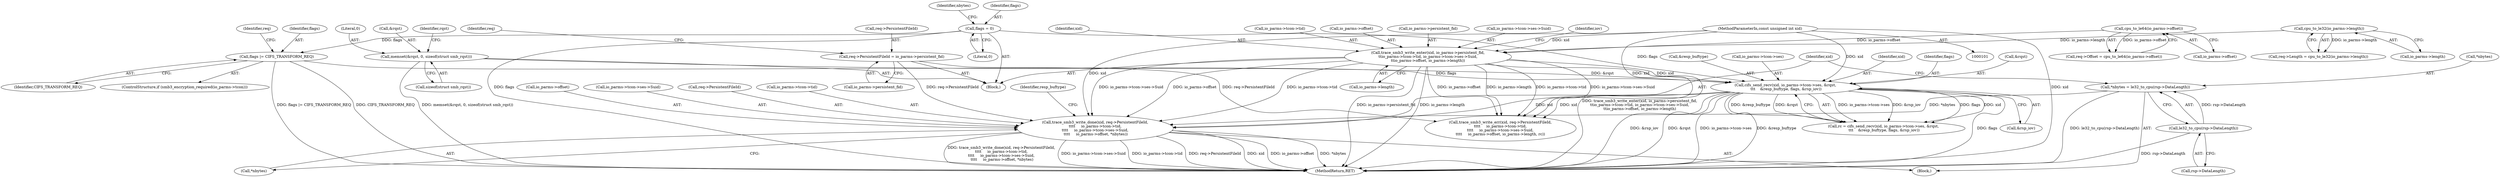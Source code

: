 digraph "0_linux_6a3eb3360667170988f8a6477f6686242061488a@API" {
"1000365" [label="(Call,trace_smb3_write_done(xid, req->PersistentFileId,\n\t\t\t\t     io_parms->tcon->tid,\n\t\t\t\t     io_parms->tcon->ses->Suid,\n \t\t\t\t     io_parms->offset, *nbytes))"];
"1000297" [label="(Call,cifs_send_recv(xid, io_parms->tcon->ses, &rqst,\n \t\t\t    &resp_buftype, flags, &rsp_iov))"];
"1000236" [label="(Call,trace_smb3_write_enter(xid, io_parms->persistent_fid,\n\t\tio_parms->tcon->tid, io_parms->tcon->ses->Suid,\n\t\tio_parms->offset, io_parms->length))"];
"1000102" [label="(MethodParameterIn,const unsigned int xid)"];
"1000227" [label="(Call,cpu_to_le64(io_parms->offset))"];
"1000219" [label="(Call,cpu_to_le32(io_parms->length))"];
"1000277" [label="(Call,memset(&rqst, 0, sizeof(struct smb_rqst)))"];
"1000124" [label="(Call,flags = 0)"];
"1000173" [label="(Call,flags |= CIFS_TRANSFORM_REQ)"];
"1000186" [label="(Call,req->PersistentFileId = io_parms->persistent_fid)"];
"1000358" [label="(Call,*nbytes = le32_to_cpu(rsp->DataLength))"];
"1000361" [label="(Call,le32_to_cpu(rsp->DataLength))"];
"1000246" [label="(Call,io_parms->tcon->ses->Suid)"];
"1000174" [label="(Identifier,flags)"];
"1000186" [label="(Call,req->PersistentFileId = io_parms->persistent_fid)"];
"1000365" [label="(Call,trace_smb3_write_done(xid, req->PersistentFileId,\n\t\t\t\t     io_parms->tcon->tid,\n\t\t\t\t     io_parms->tcon->ses->Suid,\n \t\t\t\t     io_parms->offset, *nbytes))"];
"1000173" [label="(Call,flags |= CIFS_TRANSFORM_REQ)"];
"1000190" [label="(Call,io_parms->persistent_fid)"];
"1000298" [label="(Identifier,xid)"];
"1000223" [label="(Call,req->Offset = cpu_to_le64(io_parms->offset))"];
"1000278" [label="(Call,&rqst)"];
"1000358" [label="(Call,*nbytes = le32_to_cpu(rsp->DataLength))"];
"1000219" [label="(Call,cpu_to_le32(io_parms->length))"];
"1000130" [label="(Identifier,nbytes)"];
"1000361" [label="(Call,le32_to_cpu(rsp->DataLength))"];
"1000262" [label="(Identifier,iov)"];
"1000126" [label="(Literal,0)"];
"1000382" [label="(Call,io_parms->offset)"];
"1000375" [label="(Call,io_parms->tcon->ses->Suid)"];
"1000175" [label="(Identifier,CIFS_TRANSFORM_REQ)"];
"1000323" [label="(Call,trace_smb3_write_err(xid, req->PersistentFileId,\n\t\t\t\t     io_parms->tcon->tid,\n\t\t\t\t     io_parms->tcon->ses->Suid,\n\t\t\t\t     io_parms->offset, io_parms->length, rc))"];
"1000359" [label="(Call,*nbytes)"];
"1000362" [label="(Call,rsp->DataLength)"];
"1000297" [label="(Call,cifs_send_recv(xid, io_parms->tcon->ses, &rqst,\n \t\t\t    &resp_buftype, flags, &rsp_iov))"];
"1000277" [label="(Call,memset(&rqst, 0, sizeof(struct smb_rqst)))"];
"1000367" [label="(Call,req->PersistentFileId)"];
"1000215" [label="(Call,req->Length = cpu_to_le32(io_parms->length))"];
"1000285" [label="(Identifier,rqst)"];
"1000280" [label="(Literal,0)"];
"1000102" [label="(MethodParameterIn,const unsigned int xid)"];
"1000237" [label="(Identifier,xid)"];
"1000125" [label="(Identifier,flags)"];
"1000309" [label="(Call,&rsp_iov)"];
"1000392" [label="(MethodReturn,RET)"];
"1000366" [label="(Identifier,xid)"];
"1000256" [label="(Call,io_parms->length)"];
"1000241" [label="(Call,io_parms->tcon->tid)"];
"1000227" [label="(Call,cpu_to_le64(io_parms->offset))"];
"1000179" [label="(Identifier,req)"];
"1000357" [label="(Block,)"];
"1000228" [label="(Call,io_parms->offset)"];
"1000195" [label="(Identifier,req)"];
"1000124" [label="(Call,flags = 0)"];
"1000308" [label="(Identifier,flags)"];
"1000107" [label="(Block,)"];
"1000370" [label="(Call,io_parms->tcon->tid)"];
"1000253" [label="(Call,io_parms->offset)"];
"1000220" [label="(Call,io_parms->length)"];
"1000388" [label="(Identifier,resp_buftype)"];
"1000304" [label="(Call,&rqst)"];
"1000168" [label="(ControlStructure,if (smb3_encryption_required(io_parms->tcon)))"];
"1000306" [label="(Call,&resp_buftype)"];
"1000299" [label="(Call,io_parms->tcon->ses)"];
"1000238" [label="(Call,io_parms->persistent_fid)"];
"1000187" [label="(Call,req->PersistentFileId)"];
"1000295" [label="(Call,rc = cifs_send_recv(xid, io_parms->tcon->ses, &rqst,\n \t\t\t    &resp_buftype, flags, &rsp_iov))"];
"1000236" [label="(Call,trace_smb3_write_enter(xid, io_parms->persistent_fid,\n\t\tio_parms->tcon->tid, io_parms->tcon->ses->Suid,\n\t\tio_parms->offset, io_parms->length))"];
"1000385" [label="(Call,*nbytes)"];
"1000281" [label="(Call,sizeof(struct smb_rqst))"];
"1000365" -> "1000357"  [label="AST: "];
"1000365" -> "1000385"  [label="CFG: "];
"1000366" -> "1000365"  [label="AST: "];
"1000367" -> "1000365"  [label="AST: "];
"1000370" -> "1000365"  [label="AST: "];
"1000375" -> "1000365"  [label="AST: "];
"1000382" -> "1000365"  [label="AST: "];
"1000385" -> "1000365"  [label="AST: "];
"1000388" -> "1000365"  [label="CFG: "];
"1000365" -> "1000392"  [label="DDG: trace_smb3_write_done(xid, req->PersistentFileId,\n\t\t\t\t     io_parms->tcon->tid,\n\t\t\t\t     io_parms->tcon->ses->Suid,\n \t\t\t\t     io_parms->offset, *nbytes)"];
"1000365" -> "1000392"  [label="DDG: io_parms->tcon->ses->Suid"];
"1000365" -> "1000392"  [label="DDG: io_parms->tcon->tid"];
"1000365" -> "1000392"  [label="DDG: req->PersistentFileId"];
"1000365" -> "1000392"  [label="DDG: xid"];
"1000365" -> "1000392"  [label="DDG: io_parms->offset"];
"1000365" -> "1000392"  [label="DDG: *nbytes"];
"1000297" -> "1000365"  [label="DDG: xid"];
"1000102" -> "1000365"  [label="DDG: xid"];
"1000186" -> "1000365"  [label="DDG: req->PersistentFileId"];
"1000236" -> "1000365"  [label="DDG: io_parms->tcon->tid"];
"1000236" -> "1000365"  [label="DDG: io_parms->tcon->ses->Suid"];
"1000236" -> "1000365"  [label="DDG: io_parms->offset"];
"1000358" -> "1000365"  [label="DDG: *nbytes"];
"1000297" -> "1000295"  [label="AST: "];
"1000297" -> "1000309"  [label="CFG: "];
"1000298" -> "1000297"  [label="AST: "];
"1000299" -> "1000297"  [label="AST: "];
"1000304" -> "1000297"  [label="AST: "];
"1000306" -> "1000297"  [label="AST: "];
"1000308" -> "1000297"  [label="AST: "];
"1000309" -> "1000297"  [label="AST: "];
"1000295" -> "1000297"  [label="CFG: "];
"1000297" -> "1000392"  [label="DDG: &rsp_iov"];
"1000297" -> "1000392"  [label="DDG: &rqst"];
"1000297" -> "1000392"  [label="DDG: io_parms->tcon->ses"];
"1000297" -> "1000392"  [label="DDG: &resp_buftype"];
"1000297" -> "1000392"  [label="DDG: flags"];
"1000297" -> "1000295"  [label="DDG: io_parms->tcon->ses"];
"1000297" -> "1000295"  [label="DDG: &rsp_iov"];
"1000297" -> "1000295"  [label="DDG: flags"];
"1000297" -> "1000295"  [label="DDG: xid"];
"1000297" -> "1000295"  [label="DDG: &resp_buftype"];
"1000297" -> "1000295"  [label="DDG: &rqst"];
"1000236" -> "1000297"  [label="DDG: xid"];
"1000102" -> "1000297"  [label="DDG: xid"];
"1000277" -> "1000297"  [label="DDG: &rqst"];
"1000124" -> "1000297"  [label="DDG: flags"];
"1000173" -> "1000297"  [label="DDG: flags"];
"1000297" -> "1000323"  [label="DDG: xid"];
"1000236" -> "1000107"  [label="AST: "];
"1000236" -> "1000256"  [label="CFG: "];
"1000237" -> "1000236"  [label="AST: "];
"1000238" -> "1000236"  [label="AST: "];
"1000241" -> "1000236"  [label="AST: "];
"1000246" -> "1000236"  [label="AST: "];
"1000253" -> "1000236"  [label="AST: "];
"1000256" -> "1000236"  [label="AST: "];
"1000262" -> "1000236"  [label="CFG: "];
"1000236" -> "1000392"  [label="DDG: trace_smb3_write_enter(xid, io_parms->persistent_fid,\n\t\tio_parms->tcon->tid, io_parms->tcon->ses->Suid,\n\t\tio_parms->offset, io_parms->length)"];
"1000236" -> "1000392"  [label="DDG: io_parms->persistent_fid"];
"1000236" -> "1000392"  [label="DDG: io_parms->length"];
"1000102" -> "1000236"  [label="DDG: xid"];
"1000227" -> "1000236"  [label="DDG: io_parms->offset"];
"1000219" -> "1000236"  [label="DDG: io_parms->length"];
"1000236" -> "1000323"  [label="DDG: io_parms->tcon->tid"];
"1000236" -> "1000323"  [label="DDG: io_parms->tcon->ses->Suid"];
"1000236" -> "1000323"  [label="DDG: io_parms->offset"];
"1000236" -> "1000323"  [label="DDG: io_parms->length"];
"1000102" -> "1000101"  [label="AST: "];
"1000102" -> "1000392"  [label="DDG: xid"];
"1000102" -> "1000323"  [label="DDG: xid"];
"1000227" -> "1000223"  [label="AST: "];
"1000227" -> "1000228"  [label="CFG: "];
"1000228" -> "1000227"  [label="AST: "];
"1000223" -> "1000227"  [label="CFG: "];
"1000227" -> "1000223"  [label="DDG: io_parms->offset"];
"1000219" -> "1000215"  [label="AST: "];
"1000219" -> "1000220"  [label="CFG: "];
"1000220" -> "1000219"  [label="AST: "];
"1000215" -> "1000219"  [label="CFG: "];
"1000219" -> "1000215"  [label="DDG: io_parms->length"];
"1000277" -> "1000107"  [label="AST: "];
"1000277" -> "1000281"  [label="CFG: "];
"1000278" -> "1000277"  [label="AST: "];
"1000280" -> "1000277"  [label="AST: "];
"1000281" -> "1000277"  [label="AST: "];
"1000285" -> "1000277"  [label="CFG: "];
"1000277" -> "1000392"  [label="DDG: memset(&rqst, 0, sizeof(struct smb_rqst))"];
"1000124" -> "1000107"  [label="AST: "];
"1000124" -> "1000126"  [label="CFG: "];
"1000125" -> "1000124"  [label="AST: "];
"1000126" -> "1000124"  [label="AST: "];
"1000130" -> "1000124"  [label="CFG: "];
"1000124" -> "1000392"  [label="DDG: flags"];
"1000124" -> "1000173"  [label="DDG: flags"];
"1000173" -> "1000168"  [label="AST: "];
"1000173" -> "1000175"  [label="CFG: "];
"1000174" -> "1000173"  [label="AST: "];
"1000175" -> "1000173"  [label="AST: "];
"1000179" -> "1000173"  [label="CFG: "];
"1000173" -> "1000392"  [label="DDG: flags |= CIFS_TRANSFORM_REQ"];
"1000173" -> "1000392"  [label="DDG: CIFS_TRANSFORM_REQ"];
"1000186" -> "1000107"  [label="AST: "];
"1000186" -> "1000190"  [label="CFG: "];
"1000187" -> "1000186"  [label="AST: "];
"1000190" -> "1000186"  [label="AST: "];
"1000195" -> "1000186"  [label="CFG: "];
"1000186" -> "1000323"  [label="DDG: req->PersistentFileId"];
"1000358" -> "1000357"  [label="AST: "];
"1000358" -> "1000361"  [label="CFG: "];
"1000359" -> "1000358"  [label="AST: "];
"1000361" -> "1000358"  [label="AST: "];
"1000366" -> "1000358"  [label="CFG: "];
"1000358" -> "1000392"  [label="DDG: le32_to_cpu(rsp->DataLength)"];
"1000361" -> "1000358"  [label="DDG: rsp->DataLength"];
"1000361" -> "1000362"  [label="CFG: "];
"1000362" -> "1000361"  [label="AST: "];
"1000361" -> "1000392"  [label="DDG: rsp->DataLength"];
}
